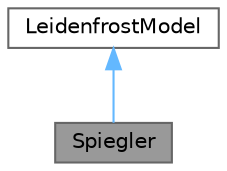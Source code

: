 digraph "Spiegler"
{
 // LATEX_PDF_SIZE
  bgcolor="transparent";
  edge [fontname=Helvetica,fontsize=10,labelfontname=Helvetica,labelfontsize=10];
  node [fontname=Helvetica,fontsize=10,shape=box,height=0.2,width=0.4];
  Node1 [id="Node000001",label="Spiegler",height=0.2,width=0.4,color="gray40", fillcolor="grey60", style="filled", fontcolor="black",tooltip="A model for Leidenfrost effects based on Spiegler et al. (1963) for boiling flows."];
  Node2 -> Node1 [id="edge1_Node000001_Node000002",dir="back",color="steelblue1",style="solid",tooltip=" "];
  Node2 [id="Node000002",label="LeidenfrostModel",height=0.2,width=0.4,color="gray40", fillcolor="white", style="filled",URL="$classFoam_1_1wallBoilingModels_1_1LeidenfrostModel.html",tooltip="Base class for Leidenfrost-effect models."];
}
